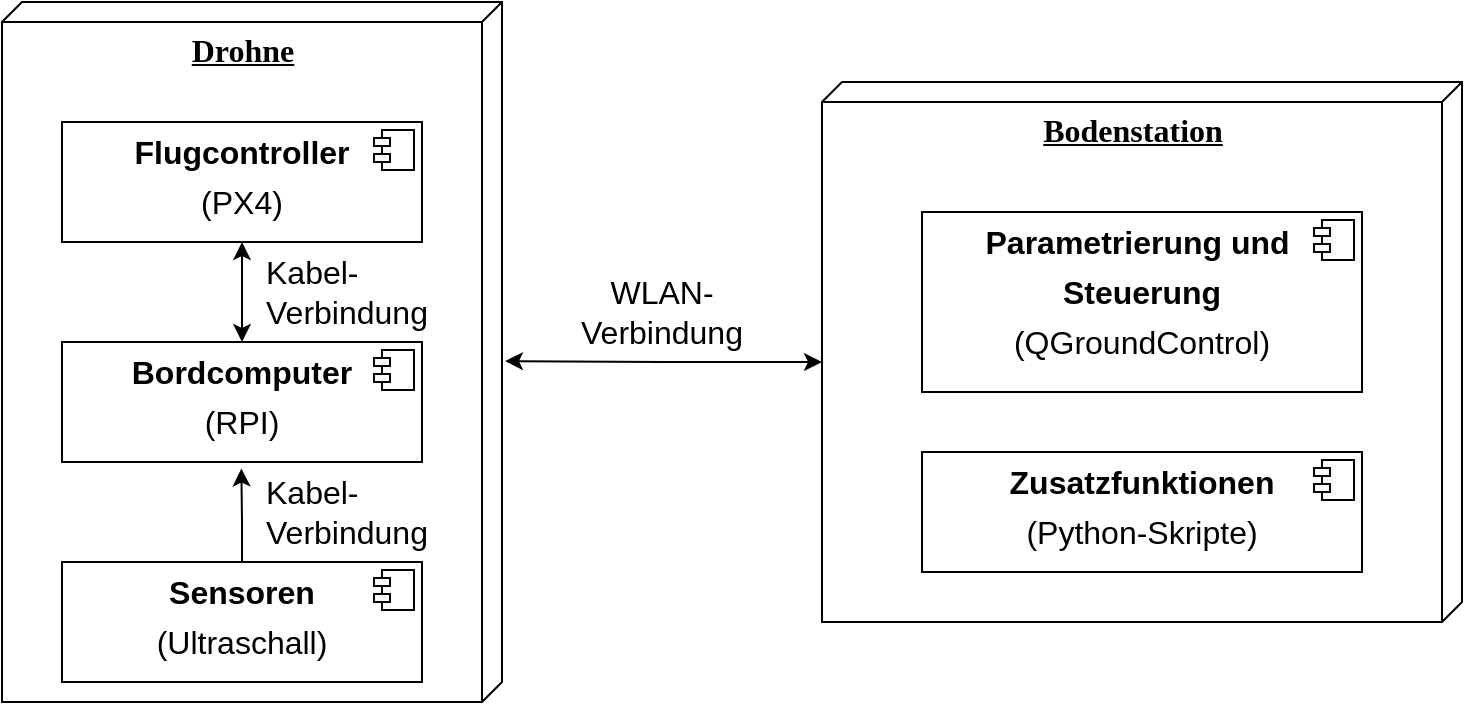 <mxfile version="20.6.2" type="device"><diagram name="Page-1" id="5f0bae14-7c28-e335-631c-24af17079c00"><mxGraphModel dx="1424" dy="884" grid="1" gridSize="10" guides="1" tooltips="1" connect="1" arrows="1" fold="1" page="1" pageScale="1" pageWidth="1100" pageHeight="850" background="none" math="0" shadow="0"><root><mxCell id="0"/><mxCell id="1" parent="0"/><mxCell id="ImInP_fuhoGOrkOkXogT-31" style="edgeStyle=orthogonalEdgeStyle;rounded=0;orthogonalLoop=1;jettySize=auto;html=1;exitX=0;exitY=0;exitDx=140;exitDy=320;exitPerimeter=0;entryX=0.513;entryY=-0.006;entryDx=0;entryDy=0;entryPerimeter=0;fontSize=16;startArrow=classic;startFill=1;" parent="1" source="ImInP_fuhoGOrkOkXogT-17" target="39150e848f15840c-1" edge="1"><mxGeometry relative="1" as="geometry"/></mxCell><mxCell id="ImInP_fuhoGOrkOkXogT-17" value="&lt;font size=&quot;1&quot; style=&quot;&quot;&gt;&lt;b style=&quot;font-size: 16px;&quot;&gt;Bodenstation&lt;/b&gt;&lt;/font&gt;" style="verticalAlign=top;align=center;spacingTop=8;spacingLeft=2;spacingRight=12;shape=cube;size=10;direction=south;fontStyle=4;html=1;rounded=0;shadow=0;comic=0;labelBackgroundColor=none;strokeWidth=1;fontFamily=Verdana;fontSize=12" parent="1" vertex="1"><mxGeometry x="450" y="80" width="320" height="270" as="geometry"/></mxCell><mxCell id="39150e848f15840c-1" value="&lt;font size=&quot;1&quot; style=&quot;&quot;&gt;&lt;b style=&quot;font-size: 16px;&quot;&gt;Drohne&lt;/b&gt;&lt;/font&gt;" style="verticalAlign=top;align=center;spacingTop=8;spacingLeft=2;spacingRight=12;shape=cube;size=10;direction=south;fontStyle=4;html=1;rounded=0;shadow=0;comic=0;labelBackgroundColor=none;strokeWidth=1;fontFamily=Verdana;fontSize=12" parent="1" vertex="1"><mxGeometry x="40" y="40" width="250" height="350" as="geometry"/></mxCell><mxCell id="ImInP_fuhoGOrkOkXogT-11" value="&lt;p style=&quot;margin: 6px 0px 0px; text-align: center; font-size: 16px;&quot;&gt;&lt;b style=&quot;background-color: initial;&quot;&gt;Flugcontroller&lt;/b&gt;&lt;br&gt;&lt;/p&gt;&lt;p style=&quot;margin: 6px 0px 0px; text-align: center; font-size: 16px;&quot;&gt;&lt;span style=&quot;background-color: initial;&quot;&gt;(PX4)&lt;/span&gt;&lt;/p&gt;" style="align=left;overflow=fill;html=1;dropTarget=0;fontSize=14;" parent="1" vertex="1"><mxGeometry x="70" y="100" width="180" height="60" as="geometry"/></mxCell><mxCell id="ImInP_fuhoGOrkOkXogT-12" value="" style="shape=component;jettyWidth=8;jettyHeight=4;fontSize=14;" parent="ImInP_fuhoGOrkOkXogT-11" vertex="1"><mxGeometry x="1" width="20" height="20" relative="1" as="geometry"><mxPoint x="-24" y="4" as="offset"/></mxGeometry></mxCell><mxCell id="ImInP_fuhoGOrkOkXogT-21" style="edgeStyle=orthogonalEdgeStyle;rounded=0;orthogonalLoop=1;jettySize=auto;html=1;exitX=0.5;exitY=0;exitDx=0;exitDy=0;entryX=0.5;entryY=1;entryDx=0;entryDy=0;fontSize=16;startArrow=classic;startFill=1;" parent="1" source="ImInP_fuhoGOrkOkXogT-13" target="ImInP_fuhoGOrkOkXogT-11" edge="1"><mxGeometry relative="1" as="geometry"/></mxCell><mxCell id="ImInP_fuhoGOrkOkXogT-13" value="&lt;p style=&quot;margin: 6px 0px 0px; text-align: center; font-size: 16px;&quot;&gt;&lt;b style=&quot;background-color: initial;&quot;&gt;Bordcomputer&lt;/b&gt;&lt;br&gt;&lt;/p&gt;&lt;p style=&quot;margin: 6px 0px 0px; text-align: center; font-size: 16px;&quot;&gt;(RPI)&lt;/p&gt;" style="align=left;overflow=fill;html=1;dropTarget=0;fontSize=14;" parent="1" vertex="1"><mxGeometry x="70" y="210" width="180" height="60" as="geometry"/></mxCell><mxCell id="ImInP_fuhoGOrkOkXogT-14" value="" style="shape=component;jettyWidth=8;jettyHeight=4;fontSize=14;" parent="ImInP_fuhoGOrkOkXogT-13" vertex="1"><mxGeometry x="1" width="20" height="20" relative="1" as="geometry"><mxPoint x="-24" y="4" as="offset"/></mxGeometry></mxCell><mxCell id="ImInP_fuhoGOrkOkXogT-15" value="&lt;p style=&quot;margin: 6px 0px 0px; text-align: center; font-size: 16px;&quot;&gt;&lt;b style=&quot;background-color: initial;&quot;&gt;Parametrierung und&amp;nbsp;&lt;/b&gt;&lt;/p&gt;&lt;p style=&quot;margin: 6px 0px 0px; text-align: center; font-size: 16px;&quot;&gt;&lt;b style=&quot;background-color: initial;&quot;&gt;Steuerung&lt;/b&gt;&lt;br&gt;&lt;/p&gt;&lt;p style=&quot;margin: 6px 0px 0px; text-align: center; font-size: 16px;&quot;&gt;&lt;span style=&quot;background-color: initial;&quot;&gt;(QGroundControl)&lt;/span&gt;&lt;/p&gt;" style="align=left;overflow=fill;html=1;dropTarget=0;fontSize=14;" parent="1" vertex="1"><mxGeometry x="500" y="145" width="220" height="90" as="geometry"/></mxCell><mxCell id="ImInP_fuhoGOrkOkXogT-16" value="" style="shape=component;jettyWidth=8;jettyHeight=4;fontSize=14;" parent="ImInP_fuhoGOrkOkXogT-15" vertex="1"><mxGeometry x="1" width="20" height="20" relative="1" as="geometry"><mxPoint x="-24" y="4" as="offset"/></mxGeometry></mxCell><mxCell id="ImInP_fuhoGOrkOkXogT-18" value="&lt;p style=&quot;margin: 6px 0px 0px; text-align: center; font-size: 16px;&quot;&gt;&lt;b&gt;Zusatzfunktionen&lt;/b&gt;&lt;/p&gt;&lt;p style=&quot;margin: 6px 0px 0px; text-align: center; font-size: 16px;&quot;&gt;(Python-Skripte)&lt;/p&gt;" style="align=left;overflow=fill;html=1;dropTarget=0;fontSize=14;" parent="1" vertex="1"><mxGeometry x="500" y="265" width="220" height="60" as="geometry"/></mxCell><mxCell id="ImInP_fuhoGOrkOkXogT-19" value="" style="shape=component;jettyWidth=8;jettyHeight=4;fontSize=14;" parent="ImInP_fuhoGOrkOkXogT-18" vertex="1"><mxGeometry x="1" width="20" height="20" relative="1" as="geometry"><mxPoint x="-24" y="4" as="offset"/></mxGeometry></mxCell><mxCell id="ImInP_fuhoGOrkOkXogT-23" value="Kabel-Verbindung" style="text;html=1;strokeColor=none;fillColor=none;align=left;verticalAlign=middle;whiteSpace=wrap;rounded=0;fontSize=16;" parent="1" vertex="1"><mxGeometry x="170" y="160" width="80" height="50" as="geometry"/></mxCell><mxCell id="ImInP_fuhoGOrkOkXogT-29" style="edgeStyle=orthogonalEdgeStyle;rounded=0;orthogonalLoop=1;jettySize=auto;html=1;exitX=0.5;exitY=0;exitDx=0;exitDy=0;entryX=-0.129;entryY=0.065;entryDx=0;entryDy=0;entryPerimeter=0;fontSize=16;startArrow=none;startFill=0;" parent="1" source="ImInP_fuhoGOrkOkXogT-25" target="ImInP_fuhoGOrkOkXogT-27" edge="1"><mxGeometry relative="1" as="geometry"/></mxCell><mxCell id="ImInP_fuhoGOrkOkXogT-25" value="&lt;p style=&quot;margin: 6px 0px 0px; text-align: center; font-size: 16px;&quot;&gt;&lt;b style=&quot;background-color: initial;&quot;&gt;Sensoren&lt;/b&gt;&lt;br&gt;&lt;/p&gt;&lt;p style=&quot;margin: 6px 0px 0px; text-align: center; font-size: 16px;&quot;&gt;(Ultraschall)&lt;/p&gt;" style="align=left;overflow=fill;html=1;dropTarget=0;fontSize=14;" parent="1" vertex="1"><mxGeometry x="70" y="320" width="180" height="60" as="geometry"/></mxCell><mxCell id="ImInP_fuhoGOrkOkXogT-26" value="" style="shape=component;jettyWidth=8;jettyHeight=4;fontSize=14;" parent="ImInP_fuhoGOrkOkXogT-25" vertex="1"><mxGeometry x="1" width="20" height="20" relative="1" as="geometry"><mxPoint x="-24" y="4" as="offset"/></mxGeometry></mxCell><mxCell id="ImInP_fuhoGOrkOkXogT-27" value="Kabel-Verbindung" style="text;html=1;strokeColor=none;fillColor=none;align=left;verticalAlign=middle;whiteSpace=wrap;rounded=0;fontSize=16;" parent="1" vertex="1"><mxGeometry x="170" y="270" width="80" height="50" as="geometry"/></mxCell><mxCell id="ImInP_fuhoGOrkOkXogT-32" value="WLAN-Verbindung" style="text;html=1;strokeColor=none;fillColor=none;align=center;verticalAlign=middle;whiteSpace=wrap;rounded=0;fontSize=16;" parent="1" vertex="1"><mxGeometry x="340" y="170" width="60" height="50" as="geometry"/></mxCell></root></mxGraphModel></diagram></mxfile>